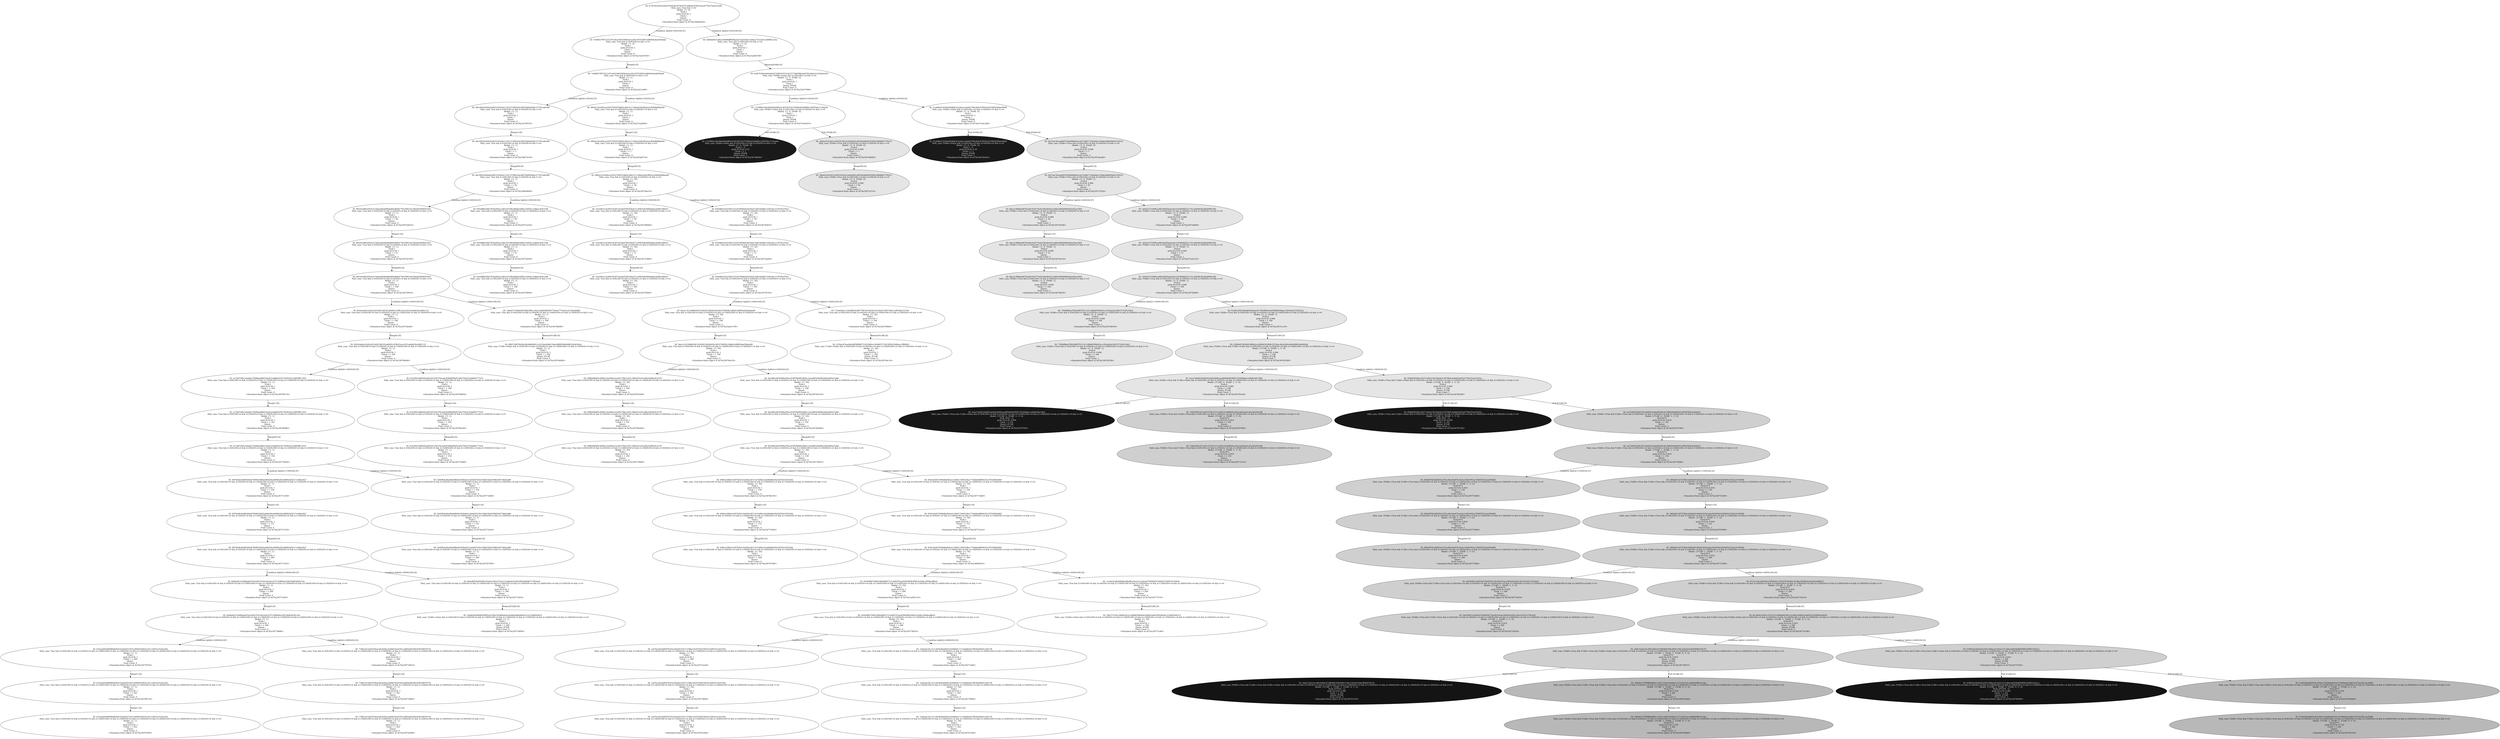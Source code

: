 digraph "./Output/Graphs/./October_01_controled_frequency_S50_R100_tPlus200" {
	<Simulator.State object at 0x7fa23bb6ab50> [label="ID: 073f7623b54229e07fc64c6a1978c874530644297f635a2c0770e75ab5522ff5
Path_cons: True && t>=0
Model: {'t': 0}
Prob:1
prob (S=0.9): 1
Clock: t
Queue: 
Push Count: 0
<Simulator.State object at 0x7fa23bb6ab50>" fillcolor=gray100 fontcolor=Black style=filled]
	<Simulator.State object at 0x7fa23bb6ab50> -> <Simulator.State object at 0x7fa23ac9e550> [label="Condition Split((t+0)%100) [F]"]
	<Simulator.State object at 0x7fa23bb6ab50> -> <Simulator.State object at 0x7fa23a26d7d0> [label="Condition Split((t+0)%100) [S]"]
	<Simulator.State object at 0x7fa23ac9e550> [label="ID: 7e40fb37ff72531187cd521665390fceb1a291307f33807a08004a9ea65f44a6
Path_cons: True && (t+0)%100!=0 && t>=0
Model: {'t': 0}
Prob:1
prob (S=0.9): 1
Clock: t
Queue: 
Push Count: 0
<Simulator.State object at 0x7fa23ac9e550>" fillcolor=gray100 fontcolor=Black style=filled]
	<Simulator.State object at 0x7fa23ac9e550> -> <Simulator.State object at 0x7fa23a51cf90> [label="Sleep(0) [S]"]
	<Simulator.State object at 0x7fa23a26d7d0> [label="ID: 4dfdfa8615a6fc164b96ff8958a2dc53a030cfc220dca75e1a0c1a48f8fc325a
Path_cons: True && (t+0)%100==0 && t>=0
Model: {'t': 0}
Prob:1
prob (S=0.9): 1
Clock: t
Queue: 
Push Count: 0
<Simulator.State object at 0x7fa23a26d7d0>" fillcolor=gray100 fontcolor=Black style=filled]
	<Simulator.State object at 0x7fa23a26d7d0> -> <Simulator.State object at 0x7fa23b357990> [label="Release(F0AB) [S]"]
	<Simulator.State object at 0x7fa23a51cf90> [label="ID: 7e40fb37ff72531187cd521665390fceb1a291307f33807a08004a9ea65f44a6
Path_cons: True && (t+0)%100!=0 && t>=0
Model: {'t': 1}
Prob:1
prob (S=0.9): 1
Clock: t
Queue: 
Push Count: 0
<Simulator.State object at 0x7fa23a51cf90>" fillcolor=gray100 fontcolor=Black style=filled]
	<Simulator.State object at 0x7fa23a51cf90> -> <Simulator.State object at 0x7fa23a79f150> [label="Condition Split((t+0)%50) [F]"]
	<Simulator.State object at 0x7fa23a51cf90> -> <Simulator.State object at 0x7fa237a2fe90> [label="Condition Split((t+0)%50) [S]"]
	<Simulator.State object at 0x7fa23b357990> [label="ID: 4ef07638ee644afaf347268397472eb7277d4058b3a6078ccbb01e316d26e922
Path_cons: F0AB==False && (t+0)%100==0 && t>=0
Model: {'t': 0, 'F0AB': 0}
Prob:1
prob (S=0.9): 1
Clock: t
Queue: |F0AB
Push Count: 0
<Simulator.State object at 0x7fa23b357990>" fillcolor=gray100 fontcolor=Black style=filled]
	<Simulator.State object at 0x7fa23b357990> -> <Simulator.State object at 0x7fa237a4c810> [label="Condition Split((t+0)%50) [F]"]
	<Simulator.State object at 0x7fa23b357990> -> <Simulator.State object at 0x7fa237a4c2d0> [label="Condition Split((t+0)%50) [S]"]
	<Simulator.State object at 0x7fa23a79f150> [label="ID: dfe10fe03d44ab3d653192e9e11451372893cbe2807db9e0046c27187ea8c96f
Path_cons: True && (t+0)%100!=0 && (t+0)%50!=0 && t>=0
Model: {'t': 1}
Prob:1
prob (S=0.9): 1
Clock: t
Queue: 
Push Count: 0
<Simulator.State object at 0x7fa23a79f150>" fillcolor=gray100 fontcolor=Black style=filled]
	<Simulator.State object at 0x7fa23a79f150> -> <Simulator.State object at 0x7fa236873c50> [label="Sleep(1) [S]"]
	<Simulator.State object at 0x7fa237a2fe90> [label="ID: 9892e31b284cac5452704507db83c48e311136be424b2ffa2a2c964db6fbbe40
Path_cons: True && (t+0)%100!=0 && (t+0)%50==0 && t>=0
Model: {'t': 1}
Prob:1
prob (S=0.9): 1
Clock: t
Queue: 
Push Count: 0
<Simulator.State object at 0x7fa237a2fe90>" fillcolor=gray100 fontcolor=Black style=filled]
	<Simulator.State object at 0x7fa237a2fe90> -> <Simulator.State object at 0x7fa23b3a8710> [label="Sleep(1) [S]"]
	<Simulator.State object at 0x7fa237a4c810> [label="ID: 137d98ec20a5b0d29eb89c5c4910f7242763f9a442d8df5e10df7bbc17c8aa0a
Path_cons: F0AB==False && (t+0)%100==0 && (t+0)%50!=0 && t>=0
Model: {'t': 0, 'F0AB': 0}
Prob:1
prob (S=0.9): 1
Clock: t
Queue: |F0AB
Push Count: 0
<Simulator.State object at 0x7fa237a4c810>" fillcolor=gray100 fontcolor=Black style=filled]
	<Simulator.State object at 0x7fa237a4c810> -> <Simulator.State object at 0x7fa23674b850> [label="Pull (F0AB) [F]"]
	<Simulator.State object at 0x7fa237a4c810> -> <Simulator.State object at 0x7fa23674b890> [label="Pull (F0AB) [S]"]
	<Simulator.State object at 0x7fa237a4c2d0> [label="ID: 21abf6d21636e940d645a3cb61ec3ab02796c8efc47893d14538d563bbd3f468
Path_cons: F0AB==False && (t+0)%100==0 && (t+0)%50==0 && t>=0
Model: {'t': 0, 'F0AB': 0}
Prob:1
prob (S=0.9): 1
Clock: t
Queue: |F0AB
Push Count: 0
<Simulator.State object at 0x7fa237a4c2d0>" fillcolor=gray100 fontcolor=Black style=filled]
	<Simulator.State object at 0x7fa237a4c2d0> -> <Simulator.State object at 0x7fa23674a910> [label="Pull (F0AB) [F]"]
	<Simulator.State object at 0x7fa237a4c2d0> -> <Simulator.State object at 0x7fa23674aa90> [label="Pull (F0AB) [S]"]
	<Simulator.State object at 0x7fa236873c50> [label="ID: dfe10fe03d44ab3d653192e9e11451372893cbe2807db9e0046c27187ea8c96f
Path_cons: True && (t+0)%100!=0 && (t+0)%50!=0 && t>=0
Model: {'t': 1}
Prob:1
prob (S=0.9): 1
Clock: t + 1
Queue: 
Push Count: 0
<Simulator.State object at 0x7fa236873c50>" fillcolor=gray100 fontcolor=Black style=filled]
	<Simulator.State object at 0x7fa236873c50> -> <Simulator.State object at 0x7fa2368e0b90> [label="Sleep(49) [S]"]
	<Simulator.State object at 0x7fa23b3a8710> [label="ID: 9892e31b284cac5452704507db83c48e311136be424b2ffa2a2c964db6fbbe40
Path_cons: True && (t+0)%100!=0 && (t+0)%50==0 && t>=0
Model: {'t': 1}
Prob:1
prob (S=0.9): 1
Clock: t + 1
Queue: 
Push Count: 0
<Simulator.State object at 0x7fa23b3a8710>" fillcolor=gray100 fontcolor=Black style=filled]
	<Simulator.State object at 0x7fa23b3a8710> -> <Simulator.State object at 0x7fa23674ba10> [label="Sleep(49) [S]"]
	<Simulator.State object at 0x7fa23674b850> [label="ID: 137d98ec20a5b0d29eb89c5c4910f7242763f9a442d8df5e10df7bbc17c8aa0a
Path_cons: F0AB==False && (t+0)%100==0 && (t+0)%50!=0 && t>=0
Model: {'t': 0, 'F0AB': 0}
Prob:1 - S
prob (S=0.9): 0.10
Clock: t + 1
Queue: |F0AB
Push Count: 1
<Simulator.State object at 0x7fa23674b850>" fillcolor=gray10 fontcolor=white style=filled]
	<Simulator.State object at 0x7fa23674b890> [label="ID: 2fdeb252b3d12c90250362a23dde8b5cd0f36ebfb695fcf04e38fd8d47700e7c
Path_cons: F0AB==True && (t+0)%100==0 && (t+0)%50!=0 && t>=0
Model: {'t': 0, 'F0AB': 0}
Prob:S
prob (S=0.9): 0.900
Clock: t + 1
Queue: 
Push Count: 1
<Simulator.State object at 0x7fa23674b890>" fillcolor=gray90 fontcolor=Black style=filled]
	<Simulator.State object at 0x7fa23674b890> -> <Simulator.State object at 0x7fa23675c510> [label="Sleep(49) [S]"]
	<Simulator.State object at 0x7fa23674a910> [label="ID: 21abf6d21636e940d645a3cb61ec3ab02796c8efc47893d14538d563bbd3f468
Path_cons: F0AB==False && (t+0)%100==0 && (t+0)%50==0 && t>=0
Model: {'t': 0, 'F0AB': 0}
Prob:1 - S
prob (S=0.9): 0.10
Clock: t + 1
Queue: |F0AB
Push Count: 1
<Simulator.State object at 0x7fa23674a910>" fillcolor=gray10 fontcolor=white style=filled]
	<Simulator.State object at 0x7fa23674aa90> [label="ID: 4b73ae7baceb695528af996de01ad71646171b6eb0a139a8cdd8e85d67a54523
Path_cons: F0AB==True && (t+0)%100==0 && (t+0)%50==0 && t>=0
Model: {'t': 0, 'F0AB': 0}
Prob:S
prob (S=0.9): 0.900
Clock: t + 1
Queue: 
Push Count: 1
<Simulator.State object at 0x7fa23674aa90>" fillcolor=gray90 fontcolor=Black style=filled]
	<Simulator.State object at 0x7fa23674aa90> -> <Simulator.State object at 0x7fa239715550> [label="Sleep(49) [S]"]
	<Simulator.State object at 0x7fa2368e0b90> [label="ID: dfe10fe03d44ab3d653192e9e11451372893cbe2807db9e0046c27187ea8c96f
Path_cons: True && (t+0)%100!=0 && (t+0)%50!=0 && t>=0
Model: {'t': 1}
Prob:1
prob (S=0.9): 1
Clock: t + 50
Queue: 
Push Count: 0
<Simulator.State object at 0x7fa2368e0b90>" fillcolor=gray100 fontcolor=Black style=filled]
	<Simulator.State object at 0x7fa2368e0b90> -> <Simulator.State object at 0x7fa23675d410> [label="Condition Split((t+50)%50) [F]"]
	<Simulator.State object at 0x7fa2368e0b90> -> <Simulator.State object at 0x7fa23675ce50> [label="Condition Split((t+50)%50) [S]"]
	<Simulator.State object at 0x7fa23674ba10> [label="ID: 9892e31b284cac5452704507db83c48e311136be424b2ffa2a2c964db6fbbe40
Path_cons: True && (t+0)%100!=0 && (t+0)%50==0 && t>=0
Model: {'t': 50}
Prob:1
prob (S=0.9): 1
Clock: t + 50
Queue: 
Push Count: 0
<Simulator.State object at 0x7fa23674ba10>" fillcolor=gray100 fontcolor=Black style=filled]
	<Simulator.State object at 0x7fa23674ba10> -> <Simulator.State object at 0x7fa2367489d0> [label="Condition Split((t+50)%50) [F]"]
	<Simulator.State object at 0x7fa23674ba10> -> <Simulator.State object at 0x7fa23674bf10> [label="Condition Split((t+50)%50) [S]"]
	<Simulator.State object at 0x7fa23675c510> [label="ID: 2fdeb252b3d12c90250362a23dde8b5cd0f36ebfb695fcf04e38fd8d47700e7c
Path_cons: F0AB==True && (t+0)%100==0 && (t+0)%50!=0 && t>=0
Model: {'t': 0, 'F0AB': 0}
Prob:S
prob (S=0.9): 0.900
Clock: t + 50
Queue: 
Push Count: 1
<Simulator.State object at 0x7fa23675c510>" fillcolor=gray90 fontcolor=Black style=filled]
	<Simulator.State object at 0x7fa239715550> [label="ID: 4b73ae7baceb695528af996de01ad71646171b6eb0a139a8cdd8e85d67a54523
Path_cons: F0AB==True && (t+0)%100==0 && (t+0)%50==0 && t>=0
Model: {'t': 0, 'F0AB': 1}
Prob:S
prob (S=0.9): 0.900
Clock: t + 50
Queue: 
Push Count: 1
<Simulator.State object at 0x7fa239715550>" fillcolor=gray90 fontcolor=Black style=filled]
	<Simulator.State object at 0x7fa239715550> -> <Simulator.State object at 0x7fa23675d5d0> [label="Condition Split((t+50)%50) [F]"]
	<Simulator.State object at 0x7fa239715550> -> <Simulator.State object at 0x7fa23675d8d0> [label="Condition Split((t+50)%50) [S]"]
	<Simulator.State object at 0x7fa23675d410> [label="ID: 86520c9662054ce154dac66ab09bdd00c8b84779a7f0614a746d363f490410d3
Path_cons: True && (t+0)%100!=0 && (t+0)%50!=0 && (t+50)%50!=0 && t>=0
Model: {'t': 1}
Prob:1
prob (S=0.9): 1
Clock: t + 50
Queue: 
Push Count: 0
<Simulator.State object at 0x7fa23675d410>" fillcolor=gray100 fontcolor=Black style=filled]
	<Simulator.State object at 0x7fa23675d410> -> <Simulator.State object at 0x7fa23675e350> [label="Sleep(1) [S]"]
	<Simulator.State object at 0x7fa23675ce50> [label="ID: 0f3e9ff6c60fa783b2092ccadb3167d8c096da5dff3cc9294c12d8aec4057c68
Path_cons: True && (t+0)%100!=0 && (t+0)%50!=0 && (t+50)%50==0 && t>=0
Model: {'t': 1}
Prob:1
prob (S=0.9): 1
Clock: t + 50
Queue: 
Push Count: 0
<Simulator.State object at 0x7fa23675ce50>" fillcolor=gray100 fontcolor=Black style=filled]
	<Simulator.State object at 0x7fa23675ce50> -> <Simulator.State object at 0x7fa23675e050> [label="Sleep(1) [S]"]
	<Simulator.State object at 0x7fa2367489d0> [label="ID: c0a20031c4c9b57b3973e3de978935be471c4987b4a990faf4ee2faf9c2f6035
Path_cons: True && (t+0)%100!=0 && (t+0)%50==0 && (t+50)%50!=0 && t>=0
Model: {'t': 50}
Prob:1
prob (S=0.9): 1
Clock: t + 50
Queue: 
Push Count: 0
<Simulator.State object at 0x7fa2367489d0>" fillcolor=gray100 fontcolor=Black style=filled]
	<Simulator.State object at 0x7fa2367489d0> -> <Simulator.State object at 0x7fa23675c8d0> [label="Sleep(1) [S]"]
	<Simulator.State object at 0x7fa23674bf10> [label="ID: 93b48922d325fde7e3c67994b45de59a472db1fddd6132819ac11597f2cf7b2c
Path_cons: True && (t+0)%100!=0 && (t+0)%50==0 && (t+50)%50==0 && t>=0
Model: {'t': 50}
Prob:1
prob (S=0.9): 1
Clock: t + 50
Queue: 
Push Count: 0
<Simulator.State object at 0x7fa23674bf10>" fillcolor=gray100 fontcolor=Black style=filled]
	<Simulator.State object at 0x7fa23674bf10> -> <Simulator.State object at 0x7fa23675dad0> [label="Sleep(1) [S]"]
	<Simulator.State object at 0x7fa23675d5d0> [label="ID: bbe3c3fbfb0a8f7bcbdb7fc8770a6238ed0e021e6fba58400608e95e05aa3481
Path_cons: F0AB==True && (t+0)%100==0 && (t+0)%50==0 && (t+50)%50!=0 && t>=0
Model: {'t': 0, 'F0AB': 1}
Prob:S
prob (S=0.9): 0.900
Clock: t + 50
Queue: 
Push Count: 1
<Simulator.State object at 0x7fa23675d5d0>" fillcolor=gray90 fontcolor=Black style=filled]
	<Simulator.State object at 0x7fa23675d5d0> -> <Simulator.State object at 0x7fa23675ee10> [label="Sleep(1) [S]"]
	<Simulator.State object at 0x7fa23675d8d0> [label="ID: 3e03e2372996ca4f62d4956edaabc53d3f948d5211412ef408c6b3bb499b53fd
Path_cons: F0AB==True && (t+0)%100==0 && (t+0)%50==0 && (t+50)%50==0 && t>=0
Model: {'t': 0, 'F0AB': 1}
Prob:S
prob (S=0.9): 0.900
Clock: t + 50
Queue: 
Push Count: 1
<Simulator.State object at 0x7fa23675d8d0>" fillcolor=gray90 fontcolor=Black style=filled]
	<Simulator.State object at 0x7fa23675d8d0> -> <Simulator.State object at 0x7fa237a4c510> [label="Sleep(1) [S]"]
	<Simulator.State object at 0x7fa23675e350> [label="ID: 86520c9662054ce154dac66ab09bdd00c8b84779a7f0614a746d363f490410d3
Path_cons: True && (t+0)%100!=0 && (t+0)%50!=0 && (t+50)%50!=0 && t>=0
Model: {'t': 1}
Prob:1
prob (S=0.9): 1
Clock: t + 51
Queue: 
Push Count: 0
<Simulator.State object at 0x7fa23675e350>" fillcolor=gray100 fontcolor=Black style=filled]
	<Simulator.State object at 0x7fa23675e350> -> <Simulator.State object at 0x7fa23675f910> [label="Sleep(49) [S]"]
	<Simulator.State object at 0x7fa23675e050> [label="ID: 0f3e9ff6c60fa783b2092ccadb3167d8c096da5dff3cc9294c12d8aec4057c68
Path_cons: True && (t+0)%100!=0 && (t+0)%50!=0 && (t+50)%50==0 && t>=0
Model: {'t': 1}
Prob:1
prob (S=0.9): 1
Clock: t + 51
Queue: 
Push Count: 0
<Simulator.State object at 0x7fa23675e050>" fillcolor=gray100 fontcolor=Black style=filled]
	<Simulator.State object at 0x7fa23675e050> -> <Simulator.State object at 0x7fa23675f690> [label="Sleep(49) [S]"]
	<Simulator.State object at 0x7fa23675c8d0> [label="ID: c0a20031c4c9b57b3973e3de978935be471c4987b4a990faf4ee2faf9c2f6035
Path_cons: True && (t+0)%100!=0 && (t+0)%50==0 && (t+50)%50!=0 && t>=0
Model: {'t': 50}
Prob:1
prob (S=0.9): 1
Clock: t + 51
Queue: 
Push Count: 0
<Simulator.State object at 0x7fa23675c8d0>" fillcolor=gray100 fontcolor=Black style=filled]
	<Simulator.State object at 0x7fa23675c8d0> -> <Simulator.State object at 0x7fa23675f4d0> [label="Sleep(49) [S]"]
	<Simulator.State object at 0x7fa23675dad0> [label="ID: 93b48922d325fde7e3c67994b45de59a472db1fddd6132819ac11597f2cf7b2c
Path_cons: True && (t+0)%100!=0 && (t+0)%50==0 && (t+50)%50==0 && t>=0
Model: {'t': 50}
Prob:1
prob (S=0.9): 1
Clock: t + 51
Queue: 
Push Count: 0
<Simulator.State object at 0x7fa23675dad0>" fillcolor=gray100 fontcolor=Black style=filled]
	<Simulator.State object at 0x7fa23675dad0> -> <Simulator.State object at 0x7fa23675f150> [label="Sleep(49) [S]"]
	<Simulator.State object at 0x7fa23675ee10> [label="ID: bbe3c3fbfb0a8f7bcbdb7fc8770a6238ed0e021e6fba58400608e95e05aa3481
Path_cons: F0AB==True && (t+0)%100==0 && (t+0)%50==0 && (t+50)%50!=0 && t>=0
Model: {'t': 0, 'F0AB': 1}
Prob:S
prob (S=0.9): 0.900
Clock: t + 51
Queue: 
Push Count: 1
<Simulator.State object at 0x7fa23675ee10>" fillcolor=gray90 fontcolor=Black style=filled]
	<Simulator.State object at 0x7fa23675ee10> -> <Simulator.State object at 0x7fa23675fe50> [label="Sleep(49) [S]"]
	<Simulator.State object at 0x7fa237a4c510> [label="ID: 3e03e2372996ca4f62d4956edaabc53d3f948d5211412ef408c6b3bb499b53fd
Path_cons: F0AB==True && (t+0)%100==0 && (t+0)%50==0 && (t+50)%50==0 && t>=0
Model: {'t': 0, 'F0AB': 1}
Prob:S
prob (S=0.9): 0.900
Clock: t + 51
Queue: 
Push Count: 1
<Simulator.State object at 0x7fa237a4c510>" fillcolor=gray90 fontcolor=Black style=filled]
	<Simulator.State object at 0x7fa237a4c510> -> <Simulator.State object at 0x7fa23675fb90> [label="Sleep(49) [S]"]
	<Simulator.State object at 0x7fa23675f910> [label="ID: 86520c9662054ce154dac66ab09bdd00c8b84779a7f0614a746d363f490410d3
Path_cons: True && (t+0)%100!=0 && (t+0)%50!=0 && (t+50)%50!=0 && t>=0
Model: {'t': 1}
Prob:1
prob (S=0.9): 1
Clock: t + 100
Queue: 
Push Count: 0
<Simulator.State object at 0x7fa23675f910>" fillcolor=gray100 fontcolor=Black style=filled]
	<Simulator.State object at 0x7fa23675f910> -> <Simulator.State object at 0x7fa23675ded0> [label="Condition Split((t+100)%100) [F]"]
	<Simulator.State object at 0x7fa23675f910> -> <Simulator.State object at 0x7fa23674b690> [label="Condition Split((t+100)%100) [S]"]
	<Simulator.State object at 0x7fa23675f690> [label="ID: 0f3e9ff6c60fa783b2092ccadb3167d8c096da5dff3cc9294c12d8aec4057c68
Path_cons: True && (t+0)%100!=0 && (t+0)%50!=0 && (t+50)%50==0 && t>=0
Model: {'t': 1}
Prob:1
prob (S=0.9): 1
Clock: t + 100
Queue: 
Push Count: 0
<Simulator.State object at 0x7fa23675f690>" fillcolor=gray100 fontcolor=Black style=filled]
	<Simulator.State object at 0x7fa23675f4d0> [label="ID: c0a20031c4c9b57b3973e3de978935be471c4987b4a990faf4ee2faf9c2f6035
Path_cons: True && (t+0)%100!=0 && (t+0)%50==0 && (t+50)%50!=0 && t>=0
Model: {'t': 50}
Prob:1
prob (S=0.9): 1
Clock: t + 100
Queue: 
Push Count: 0
<Simulator.State object at 0x7fa23675f4d0>" fillcolor=gray100 fontcolor=Black style=filled]
	<Simulator.State object at 0x7fa23675f150> [label="ID: 93b48922d325fde7e3c67994b45de59a472db1fddd6132819ac11597f2cf7b2c
Path_cons: True && (t+0)%100!=0 && (t+0)%50==0 && (t+50)%50==0 && t>=0
Model: {'t': 50}
Prob:1
prob (S=0.9): 1
Clock: t + 100
Queue: 
Push Count: 0
<Simulator.State object at 0x7fa23675f150>" fillcolor=gray100 fontcolor=Black style=filled]
	<Simulator.State object at 0x7fa23675f150> -> <Simulator.State object at 0x7fa23ad1e790> [label="Condition Split((t+100)%100) [F]"]
	<Simulator.State object at 0x7fa23675f150> -> <Simulator.State object at 0x7fa23b3766d0> [label="Condition Split((t+100)%100) [S]"]
	<Simulator.State object at 0x7fa23675fe50> [label="ID: bbe3c3fbfb0a8f7bcbdb7fc8770a6238ed0e021e6fba58400608e95e05aa3481
Path_cons: F0AB==True && (t+0)%100==0 && (t+0)%50==0 && (t+50)%50!=0 && t>=0
Model: {'t': 0, 'F0AB': 1}
Prob:S
prob (S=0.9): 0.900
Clock: t + 100
Queue: 
Push Count: 1
<Simulator.State object at 0x7fa23675fe50>" fillcolor=gray90 fontcolor=Black style=filled]
	<Simulator.State object at 0x7fa23675fb90> [label="ID: 3e03e2372996ca4f62d4956edaabc53d3f948d5211412ef408c6b3bb499b53fd
Path_cons: F0AB==True && (t+0)%100==0 && (t+0)%50==0 && (t+50)%50==0 && t>=0
Model: {'t': 0, 'F0AB': 1}
Prob:S
prob (S=0.9): 0.900
Clock: t + 100
Queue: 
Push Count: 1
<Simulator.State object at 0x7fa23675fb90>" fillcolor=gray90 fontcolor=Black style=filled]
	<Simulator.State object at 0x7fa23675fb90> -> <Simulator.State object at 0x7fa23674b550> [label="Condition Split((t+100)%100) [F]"]
	<Simulator.State object at 0x7fa23675fb90> -> <Simulator.State object at 0x7fa23675cc10> [label="Condition Split((t+100)%100) [S]"]
	<Simulator.State object at 0x7fa23675ded0> [label="ID: f0342a64e10c82cd314f4234f191a86491cf1ffc43cec4331ab48c92a3801133
Path_cons: True && (t+0)%100!=0 && (t+0)%50!=0 && (t+100)%100!=0 && (t+50)%50!=0 && t>=0
Model: {'t': 1}
Prob:1
prob (S=0.9): 1
Clock: t + 100
Queue: 
Push Count: 0
<Simulator.State object at 0x7fa23675ded0>" fillcolor=gray100 fontcolor=Black style=filled]
	<Simulator.State object at 0x7fa23675ded0> -> <Simulator.State object at 0x7fa236764bd0> [label="Sleep(0) [S]"]
	<Simulator.State object at 0x7fa23674b690> [label="ID: 14fe0271098e50f16bb380ec1821adaf60d84967744ea775c8e3c41526e8d8bf
Path_cons: True && (t+0)%100!=0 && (t+0)%50!=0 && (t+100)%100==0 && (t+50)%50!=0 && t>=0
Model: {'t': 1}
Prob:1
prob (S=0.9): 1
Clock: t + 100
Queue: 
Push Count: 0
<Simulator.State object at 0x7fa23674b690>" fillcolor=gray100 fontcolor=Black style=filled]
	<Simulator.State object at 0x7fa23674b690> -> <Simulator.State object at 0x7fa236764dd0> [label="Release(F1AB) [S]"]
	<Simulator.State object at 0x7fa23ad1e790> [label="ID: 8ea1c1fc19d6854b7e5402b74b5bb20c583576f958c3d8e81d0895dad38a4ed8
Path_cons: True && (t+0)%100!=0 && (t+0)%50==0 && (t+100)%100!=0 && (t+50)%50==0 && t>=0
Model: {'t': 50}
Prob:1
prob (S=0.9): 1
Clock: t + 100
Queue: 
Push Count: 0
<Simulator.State object at 0x7fa23ad1e790>" fillcolor=gray100 fontcolor=Black style=filled]
	<Simulator.State object at 0x7fa23ad1e790> -> <Simulator.State object at 0x7fa236764c50> [label="Sleep(0) [S]"]
	<Simulator.State object at 0x7fa23b3766d0> [label="ID: 7159cb9a11104d88542d977f87a9cbb30c55c942b740972d6c3c8f7dd5c537ad
Path_cons: True && (t+0)%100!=0 && (t+0)%50==0 && (t+100)%100==0 && (t+50)%50==0 && t>=0
Model: {'t': 50}
Prob:1
prob (S=0.9): 1
Clock: t + 100
Queue: 
Push Count: 0
<Simulator.State object at 0x7fa23b3766d0>" fillcolor=gray100 fontcolor=Black style=filled]
	<Simulator.State object at 0x7fa23b3766d0> -> <Simulator.State object at 0x7fa236764c10> [label="Release(F1AB) [S]"]
	<Simulator.State object at 0x7fa23674b550> [label="ID: 7569d88ea79924df87f2115a7cdfbd05f6fe03ccc5fcda24a1f02371026334c9
Path_cons: F0AB==True && (t+0)%100==0 && (t+0)%50==0 && (t+100)%100!=0 && (t+50)%50==0 && t>=0
Model: {'t': 0, 'F0AB': 1}
Prob:S
prob (S=0.9): 0.900
Clock: t + 100
Queue: 
Push Count: 1
<Simulator.State object at 0x7fa23674b550>" fillcolor=gray90 fontcolor=Black style=filled]
	<Simulator.State object at 0x7fa23674b550> -> <Simulator.State object at 0x7fa236765190> [label="Sleep(0) [S]"]
	<Simulator.State object at 0x7fa23675cc10> [label="ID: 824d5c0001bded6a49a6acfe73f50f06ae9a590f8b59daec76cf6ede57d342e2
Path_cons: F0AB==True && (t+0)%100==0 && (t+0)%50==0 && (t+100)%100==0 && (t+50)%50==0 && t>=0
Model: {'t': 0, 'F0AB': 1}
Prob:S
prob (S=0.9): 0.900
Clock: t + 100
Queue: 
Push Count: 1
<Simulator.State object at 0x7fa23675cc10>" fillcolor=gray90 fontcolor=Black style=filled]
	<Simulator.State object at 0x7fa23675cc10> -> <Simulator.State object at 0x7fa2367652d0> [label="Release(F1AB) [S]"]
	<Simulator.State object at 0x7fa236764bd0> [label="ID: f0342a64e10c82cd314f4234f191a86491cf1ffc43cec4331ab48c92a3801133
Path_cons: True && (t+0)%100!=0 && (t+0)%50!=0 && (t+100)%100!=0 && (t+50)%50!=0 && t>=0
Model: {'t': 1}
Prob:1
prob (S=0.9): 1
Clock: t + 100
Queue: 
Push Count: 0
<Simulator.State object at 0x7fa236764bd0>" fillcolor=gray100 fontcolor=Black style=filled]
	<Simulator.State object at 0x7fa236764bd0> -> <Simulator.State object at 0x7fa236766110> [label="Condition Split((t+100)%50) [F]"]
	<Simulator.State object at 0x7fa236764bd0> -> <Simulator.State object at 0x7fa236764950> [label="Condition Split((t+100)%50) [S]"]
	<Simulator.State object at 0x7fa236764dd0> [label="ID: 4f007c8870b58e38cb6864f412c431ba4948e70a8c9ffd93bb9b88224b454e4c
Path_cons: F1AB==False && (t+0)%100!=0 && (t+0)%50!=0 && (t+100)%100==0 && (t+50)%50!=0 && t>=0
Model: {'t': 1}
Prob:1
prob (S=0.9): 1
Clock: t + 100
Queue: |F1AB
Push Count: 0
<Simulator.State object at 0x7fa236764dd0>" fillcolor=gray100 fontcolor=Black style=filled]
	<Simulator.State object at 0x7fa236764c50> [label="ID: 8ea1c1fc19d6854b7e5402b74b5bb20c583576f958c3d8e81d0895dad38a4ed8
Path_cons: True && (t+0)%100!=0 && (t+0)%50==0 && (t+100)%100!=0 && (t+50)%50==0 && t>=0
Model: {'t': 50}
Prob:1
prob (S=0.9): 1
Clock: t + 100
Queue: 
Push Count: 0
<Simulator.State object at 0x7fa236764c50>" fillcolor=gray100 fontcolor=Black style=filled]
	<Simulator.State object at 0x7fa236764c50> -> <Simulator.State object at 0x7fa236765c90> [label="Condition Split((t+100)%50) [F]"]
	<Simulator.State object at 0x7fa236764c50> -> <Simulator.State object at 0x7fa236764310> [label="Condition Split((t+100)%50) [S]"]
	<Simulator.State object at 0x7fa236764c10> [label="ID: 223bec87eacb8c66f58f8d0722019d6ce35e9fd371592385b25b60acc5f89963
Path_cons: F1AB==False && (t+0)%100!=0 && (t+0)%50==0 && (t+100)%100==0 && (t+50)%50==0 && t>=0
Model: {'t': 50}
Prob:1
prob (S=0.9): 1
Clock: t + 100
Queue: |F1AB
Push Count: 0
<Simulator.State object at 0x7fa236764c10>" fillcolor=gray100 fontcolor=Black style=filled]
	<Simulator.State object at 0x7fa236765190> [label="ID: 7569d88ea79924df87f2115a7cdfbd05f6fe03ccc5fcda24a1f02371026334c9
Path_cons: F0AB==True && (t+0)%100==0 && (t+0)%50==0 && (t+100)%100!=0 && (t+50)%50==0 && t>=0
Model: {'t': 0, 'F0AB': 1}
Prob:S
prob (S=0.9): 0.900
Clock: t + 100
Queue: 
Push Count: 1
<Simulator.State object at 0x7fa236765190>" fillcolor=gray90 fontcolor=Black style=filled]
	<Simulator.State object at 0x7fa2367652d0> [label="ID: 029fe607662d9108f6a5ce28b001b309b3215bec46cd240c4d0c89083e6842bb
Path_cons: F0AB==True && F1AB==False && (t+0)%100==0 && (t+0)%50==0 && (t+100)%100==0 && (t+50)%50==0 && t>=0
Model: {'F1AB': 0, 'F0AB': 1, 't': 0}
Prob:S
prob (S=0.9): 0.900
Clock: t + 100
Queue: |F1AB
Push Count: 1
<Simulator.State object at 0x7fa2367652d0>" fillcolor=gray90 fontcolor=Black style=filled]
	<Simulator.State object at 0x7fa2367652d0> -> <Simulator.State object at 0x7fa236765cd0> [label="Condition Split((t+100)%50) [F]"]
	<Simulator.State object at 0x7fa2367652d0> -> <Simulator.State object at 0x7fa236766290> [label="Condition Split((t+100)%50) [S]"]
	<Simulator.State object at 0x7fa236766110> [label="ID: a11fe07d9c3cdab6c79286ae68b53ae9c2cbdb0d105736381b21a895fff11d35
Path_cons: True && (t+0)%100!=0 && (t+0)%50!=0 && (t+100)%100!=0 && (t+100)%50!=0 && (t+50)%50!=0 && t>=0
Model: {'t': 1}
Prob:1
prob (S=0.9): 1
Clock: t + 100
Queue: 
Push Count: 0
<Simulator.State object at 0x7fa236766110>" fillcolor=gray100 fontcolor=Black style=filled]
	<Simulator.State object at 0x7fa236766110> -> <Simulator.State object at 0x7fa236766fd0> [label="Sleep(1) [S]"]
	<Simulator.State object at 0x7fa236764950> [label="ID: 61b39014d845ba5f4165516579cea6c836bff3fbd51dd1f76e474cb666777c03
Path_cons: True && (t+0)%100!=0 && (t+0)%50!=0 && (t+100)%100!=0 && (t+100)%50==0 && (t+50)%50!=0 && t>=0
Model: {'t': 1}
Prob:1
prob (S=0.9): 1
Clock: t + 100
Queue: 
Push Count: 0
<Simulator.State object at 0x7fa236764950>" fillcolor=gray100 fontcolor=Black style=filled]
	<Simulator.State object at 0x7fa236764950> -> <Simulator.State object at 0x7fa236766cd0> [label="Sleep(1) [S]"]
	<Simulator.State object at 0x7fa236765c90> [label="ID: 498bd4b891a99d413a448e2e1ad5279bc3c87c308c631ef3cd4b3549bc0c2270
Path_cons: True && (t+0)%100!=0 && (t+0)%50==0 && (t+100)%100!=0 && (t+100)%50!=0 && (t+50)%50==0 && t>=0
Model: {'t': 50}
Prob:1
prob (S=0.9): 1
Clock: t + 100
Queue: 
Push Count: 0
<Simulator.State object at 0x7fa236765c90>" fillcolor=gray100 fontcolor=Black style=filled]
	<Simulator.State object at 0x7fa236765c90> -> <Simulator.State object at 0x7fa236766a90> [label="Sleep(1) [S]"]
	<Simulator.State object at 0x7fa236764310> [label="ID: 82cfd0cebf356f0e595acf18f76b6f0c089cc1dca9f0344d9b3564c6b9a7addc
Path_cons: True && (t+0)%100!=0 && (t+0)%50==0 && (t+100)%100!=0 && (t+100)%50==0 && (t+50)%50==0 && t>=0
Model: {'t': 50}
Prob:1
prob (S=0.9): 1
Clock: t + 100
Queue: 
Push Count: 0
<Simulator.State object at 0x7fa236764310>" fillcolor=gray100 fontcolor=Black style=filled]
	<Simulator.State object at 0x7fa236764310> -> <Simulator.State object at 0x7fa2367664d0> [label="Sleep(1) [S]"]
	<Simulator.State object at 0x7fa236765cd0> [label="ID: 5eee7abd6526ddfc6a2bb2bfd6caad6f9d4d45f0827d204ddeece6b850de7db4
Path_cons: F0AB==True && F1AB==False && (t+0)%100==0 && (t+0)%50==0 && (t+100)%100==0 && (t+100)%50!=0 && (t+50)%50==0 && t>=0
Model: {'F1AB': 0, 'F0AB': 1, 't': 0}
Prob:S
prob (S=0.9): 0.900
Clock: t + 100
Queue: |F1AB
Push Count: 1
<Simulator.State object at 0x7fa236765cd0>" fillcolor=gray90 fontcolor=Black style=filled]
	<Simulator.State object at 0x7fa236765cd0> -> <Simulator.State object at 0x7fa236767f50> [label="Pull (F1AB) [F]"]
	<Simulator.State object at 0x7fa236765cd0> -> <Simulator.State object at 0x7fa236767fd0> [label="Pull (F1AB) [S]"]
	<Simulator.State object at 0x7fa236766290> [label="ID: f0dd9285b0ce44721464234e564ab3c5879b9c3abb63d2f3e0758e55ae55d31a
Path_cons: F0AB==True && F1AB==False && (t+0)%100==0 && (t+0)%50==0 && (t+100)%100==0 && (t+100)%50==0 && (t+50)%50==0 && t>=0
Model: {'F1AB': 0, 'F0AB': 1, 't': 0}
Prob:S
prob (S=0.9): 0.900
Clock: t + 100
Queue: |F1AB
Push Count: 1
<Simulator.State object at 0x7fa236766290>" fillcolor=gray90 fontcolor=Black style=filled]
	<Simulator.State object at 0x7fa236766290> -> <Simulator.State object at 0x7fa236767350> [label="Pull (F1AB) [F]"]
	<Simulator.State object at 0x7fa236766290> -> <Simulator.State object at 0x7fa236767390> [label="Pull (F1AB) [S]"]
	<Simulator.State object at 0x7fa236766fd0> [label="ID: a11fe07d9c3cdab6c79286ae68b53ae9c2cbdb0d105736381b21a895fff11d35
Path_cons: True && (t+0)%100!=0 && (t+0)%50!=0 && (t+100)%100!=0 && (t+100)%50!=0 && (t+50)%50!=0 && t>=0
Model: {'t': 1}
Prob:1
prob (S=0.9): 1
Clock: t + 101
Queue: 
Push Count: 0
<Simulator.State object at 0x7fa236766fd0>" fillcolor=gray100 fontcolor=Black style=filled]
	<Simulator.State object at 0x7fa236766fd0> -> <Simulator.State object at 0x7fa236770d50> [label="Sleep(49) [S]"]
	<Simulator.State object at 0x7fa236766cd0> [label="ID: 61b39014d845ba5f4165516579cea6c836bff3fbd51dd1f76e474cb666777c03
Path_cons: True && (t+0)%100!=0 && (t+0)%50!=0 && (t+100)%100!=0 && (t+100)%50==0 && (t+50)%50!=0 && t>=0
Model: {'t': 1}
Prob:1
prob (S=0.9): 1
Clock: t + 101
Queue: 
Push Count: 0
<Simulator.State object at 0x7fa236766cd0>" fillcolor=gray100 fontcolor=Black style=filled]
	<Simulator.State object at 0x7fa236766cd0> -> <Simulator.State object at 0x7fa236770ad0> [label="Sleep(49) [S]"]
	<Simulator.State object at 0x7fa236766a90> [label="ID: 498bd4b891a99d413a448e2e1ad5279bc3c87c308c631ef3cd4b3549bc0c2270
Path_cons: True && (t+0)%100!=0 && (t+0)%50==0 && (t+100)%100!=0 && (t+100)%50!=0 && (t+50)%50==0 && t>=0
Model: {'t': 50}
Prob:1
prob (S=0.9): 1
Clock: t + 101
Queue: 
Push Count: 0
<Simulator.State object at 0x7fa236766a90>" fillcolor=gray100 fontcolor=Black style=filled]
	<Simulator.State object at 0x7fa236766a90> -> <Simulator.State object at 0x7fa2367708d0> [label="Sleep(49) [S]"]
	<Simulator.State object at 0x7fa2367664d0> [label="ID: 82cfd0cebf356f0e595acf18f76b6f0c089cc1dca9f0344d9b3564c6b9a7addc
Path_cons: True && (t+0)%100!=0 && (t+0)%50==0 && (t+100)%100!=0 && (t+100)%50==0 && (t+50)%50==0 && t>=0
Model: {'t': 50}
Prob:1
prob (S=0.9): 1
Clock: t + 101
Queue: 
Push Count: 0
<Simulator.State object at 0x7fa2367664d0>" fillcolor=gray100 fontcolor=Black style=filled]
	<Simulator.State object at 0x7fa2367664d0> -> <Simulator.State object at 0x7fa236770610> [label="Sleep(49) [S]"]
	<Simulator.State object at 0x7fa236767f50> [label="ID: 5eee7abd6526ddfc6a2bb2bfd6caad6f9d4d45f0827d204ddeece6b850de7db4
Path_cons: F0AB==True && F1AB==False && (t+0)%100==0 && (t+0)%50==0 && (t+100)%100==0 && (t+100)%50!=0 && (t+50)%50==0 && t>=0
Model: {'F1AB': 0, 'F0AB': 1, 't': 0}
Prob:-S*(S - 1)
prob (S=0.9): 0.090
Clock: t + 101
Queue: |F1AB
Push Count: 2
<Simulator.State object at 0x7fa236767f50>" fillcolor=gray9 fontcolor=white style=filled]
	<Simulator.State object at 0x7fa236767fd0> [label="ID: 32fe6394147ce91e57852271a5d6152e89904ce9a2e4ef5eebcefce2fe20e186
Path_cons: F0AB==True && F1AB==True && (t+0)%100==0 && (t+0)%50==0 && (t+100)%100==0 && (t+100)%50!=0 && (t+50)%50==0 && t>=0
Model: {'F1AB': 0, 'F0AB': 1, 't': 0}
Prob:S**2
prob (S=0.9): 0.810
Clock: t + 101
Queue: 
Push Count: 2
<Simulator.State object at 0x7fa236767fd0>" fillcolor=gray81 fontcolor=Black style=filled]
	<Simulator.State object at 0x7fa236767fd0> -> <Simulator.State object at 0x7fa236771310> [label="Sleep(49) [S]"]
	<Simulator.State object at 0x7fa236767350> [label="ID: f0dd9285b0ce44721464234e564ab3c5879b9c3abb63d2f3e0758e55ae55d31a
Path_cons: F0AB==True && F1AB==False && (t+0)%100==0 && (t+0)%50==0 && (t+100)%100==0 && (t+100)%50==0 && (t+50)%50==0 && t>=0
Model: {'F1AB': 0, 'F0AB': 1, 't': 0}
Prob:-S*(S - 1)
prob (S=0.9): 0.090
Clock: t + 101
Queue: |F1AB
Push Count: 2
<Simulator.State object at 0x7fa236767350>" fillcolor=gray9 fontcolor=white style=filled]
	<Simulator.State object at 0x7fa236767390> [label="ID: a27426b529de783cd49f16cd6a09509c0a788600bd695614f94f30f4ad36de43
Path_cons: F0AB==True && F1AB==True && (t+0)%100==0 && (t+0)%50==0 && (t+100)%100==0 && (t+100)%50==0 && (t+50)%50==0 && t>=0
Model: {'F1AB': 0, 'F0AB': 1, 't': 0}
Prob:S**2
prob (S=0.9): 0.810
Clock: t + 101
Queue: 
Push Count: 2
<Simulator.State object at 0x7fa236767390>" fillcolor=gray81 fontcolor=Black style=filled]
	<Simulator.State object at 0x7fa236767390> -> <Simulator.State object at 0x7fa236770fd0> [label="Sleep(49) [S]"]
	<Simulator.State object at 0x7fa236770d50> [label="ID: a11fe07d9c3cdab6c79286ae68b53ae9c2cbdb0d105736381b21a895fff11d35
Path_cons: True && (t+0)%100!=0 && (t+0)%50!=0 && (t+100)%100!=0 && (t+100)%50!=0 && (t+50)%50!=0 && t>=0
Model: {'t': 1}
Prob:1
prob (S=0.9): 1
Clock: t + 150
Queue: 
Push Count: 0
<Simulator.State object at 0x7fa236770d50>" fillcolor=gray100 fontcolor=Black style=filled]
	<Simulator.State object at 0x7fa236770d50> -> <Simulator.State object at 0x7fa236772190> [label="Condition Split((t+150)%50) [F]"]
	<Simulator.State object at 0x7fa236770d50> -> <Simulator.State object at 0x7fa2367720d0> [label="Condition Split((t+150)%50) [S]"]
	<Simulator.State object at 0x7fa236770ad0> [label="ID: 61b39014d845ba5f4165516579cea6c836bff3fbd51dd1f76e474cb666777c03
Path_cons: True && (t+0)%100!=0 && (t+0)%50!=0 && (t+100)%100!=0 && (t+100)%50==0 && (t+50)%50!=0 && t>=0
Model: {'t': 1}
Prob:1
prob (S=0.9): 1
Clock: t + 150
Queue: 
Push Count: 0
<Simulator.State object at 0x7fa236770ad0>" fillcolor=gray100 fontcolor=Black style=filled]
	<Simulator.State object at 0x7fa2367708d0> [label="ID: 498bd4b891a99d413a448e2e1ad5279bc3c87c308c631ef3cd4b3549bc0c2270
Path_cons: True && (t+0)%100!=0 && (t+0)%50==0 && (t+100)%100!=0 && (t+100)%50!=0 && (t+50)%50==0 && t>=0
Model: {'t': 50}
Prob:1
prob (S=0.9): 1
Clock: t + 150
Queue: 
Push Count: 0
<Simulator.State object at 0x7fa2367708d0>" fillcolor=gray100 fontcolor=Black style=filled]
	<Simulator.State object at 0x7fa236770610> [label="ID: 82cfd0cebf356f0e595acf18f76b6f0c089cc1dca9f0344d9b3564c6b9a7addc
Path_cons: True && (t+0)%100!=0 && (t+0)%50==0 && (t+100)%100!=0 && (t+100)%50==0 && (t+50)%50==0 && t>=0
Model: {'t': 50}
Prob:1
prob (S=0.9): 1
Clock: t + 150
Queue: 
Push Count: 0
<Simulator.State object at 0x7fa236770610>" fillcolor=gray100 fontcolor=Black style=filled]
	<Simulator.State object at 0x7fa236770610> -> <Simulator.State object at 0x7fa236766150> [label="Condition Split((t+150)%50) [F]"]
	<Simulator.State object at 0x7fa236770610> -> <Simulator.State object at 0x7fa2367718d0> [label="Condition Split((t+150)%50) [S]"]
	<Simulator.State object at 0x7fa236771310> [label="ID: 32fe6394147ce91e57852271a5d6152e89904ce9a2e4ef5eebcefce2fe20e186
Path_cons: F0AB==True && F1AB==True && (t+0)%100==0 && (t+0)%50==0 && (t+100)%100==0 && (t+100)%50!=0 && (t+50)%50==0 && t>=0
Model: {'F1AB': 0, 'F0AB': 1, 't': 0}
Prob:S**2
prob (S=0.9): 0.810
Clock: t + 150
Queue: 
Push Count: 2
<Simulator.State object at 0x7fa236771310>" fillcolor=gray81 fontcolor=Black style=filled]
	<Simulator.State object at 0x7fa236770fd0> [label="ID: a27426b529de783cd49f16cd6a09509c0a788600bd695614f94f30f4ad36de43
Path_cons: F0AB==True && F1AB==True && (t+0)%100==0 && (t+0)%50==0 && (t+100)%100==0 && (t+100)%50==0 && (t+50)%50==0 && t>=0
Model: {'F1AB': 1, 'F0AB': 1, 't': 0}
Prob:S**2
prob (S=0.9): 0.810
Clock: t + 150
Queue: 
Push Count: 2
<Simulator.State object at 0x7fa236770fd0>" fillcolor=gray81 fontcolor=Black style=filled]
	<Simulator.State object at 0x7fa236770fd0> -> <Simulator.State object at 0x7fa236772690> [label="Condition Split((t+150)%50) [F]"]
	<Simulator.State object at 0x7fa236770fd0> -> <Simulator.State object at 0x7fa236772390> [label="Condition Split((t+150)%50) [S]"]
	<Simulator.State object at 0x7fa236772190> [label="ID: 9978edb36488360e678096189d2e69d29eaf40862041f89fd3d3b17cc89a30a7
Path_cons: True && (t+0)%100!=0 && (t+0)%50!=0 && (t+100)%100!=0 && (t+100)%50!=0 && (t+150)%50!=0 && (t+50)%50!=0 && t>=0
Model: {'t': 1}
Prob:1
prob (S=0.9): 1
Clock: t + 150
Queue: 
Push Count: 0
<Simulator.State object at 0x7fa236772190>" fillcolor=gray100 fontcolor=Black style=filled]
	<Simulator.State object at 0x7fa236772190> -> <Simulator.State object at 0x7fa236773150> [label="Sleep(1) [S]"]
	<Simulator.State object at 0x7fa2367720d0> [label="ID: 5e60fb4c84edfeb8f6db3d59eba51a64dd7434a7468330ab7880260738d3adf6
Path_cons: True && (t+0)%100!=0 && (t+0)%50!=0 && (t+100)%100!=0 && (t+100)%50!=0 && (t+150)%50==0 && (t+50)%50!=0 && t>=0
Model: {'t': 1}
Prob:1
prob (S=0.9): 1
Clock: t + 150
Queue: 
Push Count: 0
<Simulator.State object at 0x7fa2367720d0>" fillcolor=gray100 fontcolor=Black style=filled]
	<Simulator.State object at 0x7fa2367720d0> -> <Simulator.State object at 0x7fa236772e50> [label="Sleep(1) [S]"]
	<Simulator.State object at 0x7fa236766150> [label="ID: 098ee1f8b5c0c8792b514a05ba367c5e7e6fbc2dcd9d68a4f2e5f55b53d7430e
Path_cons: True && (t+0)%100!=0 && (t+0)%50==0 && (t+100)%100!=0 && (t+100)%50==0 && (t+150)%50!=0 && (t+50)%50==0 && t>=0
Model: {'t': 50}
Prob:1
prob (S=0.9): 1
Clock: t + 150
Queue: 
Push Count: 0
<Simulator.State object at 0x7fa236766150>" fillcolor=gray100 fontcolor=Black style=filled]
	<Simulator.State object at 0x7fa236766150> -> <Simulator.State object at 0x7fa236772950> [label="Sleep(1) [S]"]
	<Simulator.State object at 0x7fa2367718d0> [label="ID: f43b240457b96d8a9b4ea1200617494528ac7744b6e9f6fb035c3f7d29850081
Path_cons: True && (t+0)%100!=0 && (t+0)%50==0 && (t+100)%100!=0 && (t+100)%50==0 && (t+150)%50==0 && (t+50)%50==0 && t>=0
Model: {'t': 50}
Prob:1
prob (S=0.9): 1
Clock: t + 150
Queue: 
Push Count: 0
<Simulator.State object at 0x7fa2367718d0>" fillcolor=gray100 fontcolor=Black style=filled]
	<Simulator.State object at 0x7fa2367718d0> -> <Simulator.State object at 0x7fa236772a10> [label="Sleep(1) [S]"]
	<Simulator.State object at 0x7fa236772690> [label="ID: 68d38f3fe5dfdd54c3f7ecdba3be87bc4e4c144f1695a27484f3f31ab249dddf
Path_cons: F0AB==True && F1AB==True && (t+0)%100==0 && (t+0)%50==0 && (t+100)%100==0 && (t+100)%50==0 && (t+150)%50!=0 && (t+50)%50==0 && t>=0
Model: {'F1AB': 1, 'F0AB': 1, 't': 0}
Prob:S**2
prob (S=0.9): 0.810
Clock: t + 150
Queue: 
Push Count: 2
<Simulator.State object at 0x7fa236772690>" fillcolor=gray81 fontcolor=Black style=filled]
	<Simulator.State object at 0x7fa236772690> -> <Simulator.State object at 0x7fa236773b90> [label="Sleep(1) [S]"]
	<Simulator.State object at 0x7fa236772390> [label="ID: 586dd4c5d75589a3ef9eb8146faf2026a3abe5b594b91940605c07de23168366
Path_cons: F0AB==True && F1AB==True && (t+0)%100==0 && (t+0)%50==0 && (t+100)%100==0 && (t+100)%50==0 && (t+150)%50==0 && (t+50)%50==0 && t>=0
Model: {'F1AB': 1, 'F0AB': 1, 't': 0}
Prob:S**2
prob (S=0.9): 0.810
Clock: t + 150
Queue: 
Push Count: 2
<Simulator.State object at 0x7fa236772390>" fillcolor=gray81 fontcolor=Black style=filled]
	<Simulator.State object at 0x7fa236772390> -> <Simulator.State object at 0x7fa236767890> [label="Sleep(1) [S]"]
	<Simulator.State object at 0x7fa236773150> [label="ID: 9978edb36488360e678096189d2e69d29eaf40862041f89fd3d3b17cc89a30a7
Path_cons: True && (t+0)%100!=0 && (t+0)%50!=0 && (t+100)%100!=0 && (t+100)%50!=0 && (t+150)%50!=0 && (t+50)%50!=0 && t>=0
Model: {'t': 1}
Prob:1
prob (S=0.9): 1
Clock: t + 151
Queue: 
Push Count: 0
<Simulator.State object at 0x7fa236773150>" fillcolor=gray100 fontcolor=Black style=filled]
	<Simulator.State object at 0x7fa236773150> -> <Simulator.State object at 0x7fa236773c50> [label="Sleep(49) [S]"]
	<Simulator.State object at 0x7fa236772e50> [label="ID: 5e60fb4c84edfeb8f6db3d59eba51a64dd7434a7468330ab7880260738d3adf6
Path_cons: True && (t+0)%100!=0 && (t+0)%50!=0 && (t+100)%100!=0 && (t+100)%50!=0 && (t+150)%50==0 && (t+50)%50!=0 && t>=0
Model: {'t': 1}
Prob:1
prob (S=0.9): 1
Clock: t + 151
Queue: 
Push Count: 0
<Simulator.State object at 0x7fa236772e50>" fillcolor=gray100 fontcolor=Black style=filled]
	<Simulator.State object at 0x7fa236772e50> -> <Simulator.State object at 0x7fa236765790> [label="Sleep(49) [S]"]
	<Simulator.State object at 0x7fa236772950> [label="ID: 098ee1f8b5c0c8792b514a05ba367c5e7e6fbc2dcd9d68a4f2e5f55b53d7430e
Path_cons: True && (t+0)%100!=0 && (t+0)%50==0 && (t+100)%100!=0 && (t+100)%50==0 && (t+150)%50!=0 && (t+50)%50==0 && t>=0
Model: {'t': 50}
Prob:1
prob (S=0.9): 1
Clock: t + 151
Queue: 
Push Count: 0
<Simulator.State object at 0x7fa236772950>" fillcolor=gray100 fontcolor=Black style=filled]
	<Simulator.State object at 0x7fa236772950> -> <Simulator.State object at 0x7fa236767090> [label="Sleep(49) [S]"]
	<Simulator.State object at 0x7fa236772a10> [label="ID: f43b240457b96d8a9b4ea1200617494528ac7744b6e9f6fb035c3f7d29850081
Path_cons: True && (t+0)%100!=0 && (t+0)%50==0 && (t+100)%100!=0 && (t+100)%50==0 && (t+150)%50==0 && (t+50)%50==0 && t>=0
Model: {'t': 50}
Prob:1
prob (S=0.9): 1
Clock: t + 151
Queue: 
Push Count: 0
<Simulator.State object at 0x7fa236772a10>" fillcolor=gray100 fontcolor=Black style=filled]
	<Simulator.State object at 0x7fa236772a10> -> <Simulator.State object at 0x7fa236890f10> [label="Sleep(49) [S]"]
	<Simulator.State object at 0x7fa236773b90> [label="ID: 68d38f3fe5dfdd54c3f7ecdba3be87bc4e4c144f1695a27484f3f31ab249dddf
Path_cons: F0AB==True && F1AB==True && (t+0)%100==0 && (t+0)%50==0 && (t+100)%100==0 && (t+100)%50==0 && (t+150)%50!=0 && (t+50)%50==0 && t>=0
Model: {'F1AB': 1, 'F0AB': 1, 't': 0}
Prob:S**2
prob (S=0.9): 0.810
Clock: t + 151
Queue: 
Push Count: 2
<Simulator.State object at 0x7fa236773b90>" fillcolor=gray81 fontcolor=Black style=filled]
	<Simulator.State object at 0x7fa236773b90> -> <Simulator.State object at 0x7fa236773fd0> [label="Sleep(49) [S]"]
	<Simulator.State object at 0x7fa236767890> [label="ID: 586dd4c5d75589a3ef9eb8146faf2026a3abe5b594b91940605c07de23168366
Path_cons: F0AB==True && F1AB==True && (t+0)%100==0 && (t+0)%50==0 && (t+100)%100==0 && (t+100)%50==0 && (t+150)%50==0 && (t+50)%50==0 && t>=0
Model: {'F1AB': 1, 'F0AB': 1, 't': 0}
Prob:S**2
prob (S=0.9): 0.810
Clock: t + 151
Queue: 
Push Count: 2
<Simulator.State object at 0x7fa236767890>" fillcolor=gray81 fontcolor=Black style=filled]
	<Simulator.State object at 0x7fa236767890> -> <Simulator.State object at 0x7fa236773290> [label="Sleep(49) [S]"]
	<Simulator.State object at 0x7fa236773c50> [label="ID: 9978edb36488360e678096189d2e69d29eaf40862041f89fd3d3b17cc89a30a7
Path_cons: True && (t+0)%100!=0 && (t+0)%50!=0 && (t+100)%100!=0 && (t+100)%50!=0 && (t+150)%50!=0 && (t+50)%50!=0 && t>=0
Model: {'t': 1}
Prob:1
prob (S=0.9): 1
Clock: t + 200
Queue: 
Push Count: 0
<Simulator.State object at 0x7fa236773c50>" fillcolor=gray100 fontcolor=Black style=filled]
	<Simulator.State object at 0x7fa236773c50> -> <Simulator.State object at 0x7fa23677cd50> [label="Condition Split((t+200)%100) [F]"]
	<Simulator.State object at 0x7fa236773c50> -> <Simulator.State object at 0x7fa23677cd10> [label="Condition Split((t+200)%100) [S]"]
	<Simulator.State object at 0x7fa236765790> [label="ID: 5e60fb4c84edfeb8f6db3d59eba51a64dd7434a7468330ab7880260738d3adf6
Path_cons: True && (t+0)%100!=0 && (t+0)%50!=0 && (t+100)%100!=0 && (t+100)%50!=0 && (t+150)%50==0 && (t+50)%50!=0 && t>=0
Model: {'t': 1}
Prob:1
prob (S=0.9): 1
Clock: t + 200
Queue: 
Push Count: 0
<Simulator.State object at 0x7fa236765790>" fillcolor=gray100 fontcolor=Black style=filled]
	<Simulator.State object at 0x7fa236767090> [label="ID: 098ee1f8b5c0c8792b514a05ba367c5e7e6fbc2dcd9d68a4f2e5f55b53d7430e
Path_cons: True && (t+0)%100!=0 && (t+0)%50==0 && (t+100)%100!=0 && (t+100)%50==0 && (t+150)%50!=0 && (t+50)%50==0 && t>=0
Model: {'t': 50}
Prob:1
prob (S=0.9): 1
Clock: t + 200
Queue: 
Push Count: 0
<Simulator.State object at 0x7fa236767090>" fillcolor=gray100 fontcolor=Black style=filled]
	<Simulator.State object at 0x7fa236890f10> [label="ID: f43b240457b96d8a9b4ea1200617494528ac7744b6e9f6fb035c3f7d29850081
Path_cons: True && (t+0)%100!=0 && (t+0)%50==0 && (t+100)%100!=0 && (t+100)%50==0 && (t+150)%50==0 && (t+50)%50==0 && t>=0
Model: {'t': 50}
Prob:1
prob (S=0.9): 1
Clock: t + 200
Queue: 
Push Count: 0
<Simulator.State object at 0x7fa236890f10>" fillcolor=gray100 fontcolor=Black style=filled]
	<Simulator.State object at 0x7fa236890f10> -> <Simulator.State object at 0x7fa23a565110> [label="Condition Split((t+200)%100) [F]"]
	<Simulator.State object at 0x7fa236890f10> -> <Simulator.State object at 0x7fa236773710> [label="Condition Split((t+200)%100) [S]"]
	<Simulator.State object at 0x7fa236773fd0> [label="ID: 68d38f3fe5dfdd54c3f7ecdba3be87bc4e4c144f1695a27484f3f31ab249dddf
Path_cons: F0AB==True && F1AB==True && (t+0)%100==0 && (t+0)%50==0 && (t+100)%100==0 && (t+100)%50==0 && (t+150)%50!=0 && (t+50)%50==0 && t>=0
Model: {'F1AB': 1, 'F0AB': 1, 't': 0}
Prob:S**2
prob (S=0.9): 0.810
Clock: t + 200
Queue: 
Push Count: 2
<Simulator.State object at 0x7fa236773fd0>" fillcolor=gray81 fontcolor=Black style=filled]
	<Simulator.State object at 0x7fa236773290> [label="ID: 586dd4c5d75589a3ef9eb8146faf2026a3abe5b594b91940605c07de23168366
Path_cons: F0AB==True && F1AB==True && (t+0)%100==0 && (t+0)%50==0 && (t+100)%100==0 && (t+100)%50==0 && (t+150)%50==0 && (t+50)%50==0 && t>=0
Model: {'F1AB': 1, 'F0AB': 1, 't': 0}
Prob:S**2
prob (S=0.9): 0.810
Clock: t + 200
Queue: 
Push Count: 2
<Simulator.State object at 0x7fa236773290>" fillcolor=gray81 fontcolor=Black style=filled]
	<Simulator.State object at 0x7fa236773290> -> <Simulator.State object at 0x7fa23677d510> [label="Condition Split((t+200)%100) [F]"]
	<Simulator.State object at 0x7fa236773290> -> <Simulator.State object at 0x7fa23677d210> [label="Condition Split((t+200)%100) [S]"]
	<Simulator.State object at 0x7fa23677cd50> [label="ID: 4d4ba82323b8faab455e5c801f193c9a1b4c41f7c59f0b4a22653bd63d28116a
Path_cons: True && (t+0)%100!=0 && (t+0)%50!=0 && (t+100)%100!=0 && (t+100)%50!=0 && (t+150)%50!=0 && (t+200)%100!=0 && (t+50)%50!=0 && t>=0
Model: {'t': 1}
Prob:1
prob (S=0.9): 1
Clock: t + 200
Queue: 
Push Count: 0
<Simulator.State object at 0x7fa23677cd50>" fillcolor=gray100 fontcolor=Black style=filled]
	<Simulator.State object at 0x7fa23677cd50> -> <Simulator.State object at 0x7fa23677d8d0> [label="Sleep(0) [S]"]
	<Simulator.State object at 0x7fa23677cd10> [label="ID: 6faed8f5def6569b193efee7bb2a742e313ad0ab22edf1d083d0b967176f34a8
Path_cons: True && (t+0)%100!=0 && (t+0)%50!=0 && (t+100)%100!=0 && (t+100)%50!=0 && (t+150)%50!=0 && (t+200)%100==0 && (t+50)%50!=0 && t>=0
Model: {'t': 1}
Prob:1
prob (S=0.9): 1
Clock: t + 200
Queue: 
Push Count: 0
<Simulator.State object at 0x7fa23677cd10>" fillcolor=gray100 fontcolor=Black style=filled]
	<Simulator.State object at 0x7fa23677cd10> -> <Simulator.State object at 0x7fa23677d950> [label="Release(F2AB) [S]"]
	<Simulator.State object at 0x7fa23a565110> [label="ID: d204d9875990106bdd907231ad92f7fcae9294fd9818801b1b0bc3f4dbcd8bc0
Path_cons: True && (t+0)%100!=0 && (t+0)%50==0 && (t+100)%100!=0 && (t+100)%50==0 && (t+150)%50==0 && (t+200)%100!=0 && (t+50)%50==0 && t>=0
Model: {'t': 50}
Prob:1
prob (S=0.9): 1
Clock: t + 200
Queue: 
Push Count: 0
<Simulator.State object at 0x7fa23a565110>" fillcolor=gray100 fontcolor=Black style=filled]
	<Simulator.State object at 0x7fa23a565110> -> <Simulator.State object at 0x7fa23677d810> [label="Sleep(0) [S]"]
	<Simulator.State object at 0x7fa236773710> [label="ID: 1ac0d16a9ad49d6ee8bd6b23ea2a1a3abaef7f4084d57af95827464f1410440e
Path_cons: True && (t+0)%100!=0 && (t+0)%50==0 && (t+100)%100!=0 && (t+100)%50==0 && (t+150)%50==0 && (t+200)%100==0 && (t+50)%50==0 && t>=0
Model: {'t': 50}
Prob:1
prob (S=0.9): 1
Clock: t + 200
Queue: 
Push Count: 0
<Simulator.State object at 0x7fa236773710>" fillcolor=gray100 fontcolor=Black style=filled]
	<Simulator.State object at 0x7fa236773710> -> <Simulator.State object at 0x7fa23677ccd0> [label="Release(F2AB) [S]"]
	<Simulator.State object at 0x7fa23677d510> [label="ID: 5dcf2087e1b093037bb95fd17facf035a5ae18f4e0c0361c92e247d3127bc420
Path_cons: F0AB==True && F1AB==True && (t+0)%100==0 && (t+0)%50==0 && (t+100)%100==0 && (t+100)%50==0 && (t+150)%50==0 && (t+200)%100!=0 && (t+50)%50==0 && t>=0
Model: {'F1AB': 1, 'F0AB': 1, 't': 0}
Prob:S**2
prob (S=0.9): 0.810
Clock: t + 200
Queue: 
Push Count: 2
<Simulator.State object at 0x7fa23677d510>" fillcolor=gray81 fontcolor=Black style=filled]
	<Simulator.State object at 0x7fa23677d510> -> <Simulator.State object at 0x7fa23677e050> [label="Sleep(0) [S]"]
	<Simulator.State object at 0x7fa23677d210> [label="ID: 87e313c0ca04af5ea7bf042b1179c678502901d23fba39548a4ecb5ab2498425
Path_cons: F0AB==True && F1AB==True && (t+0)%100==0 && (t+0)%50==0 && (t+100)%100==0 && (t+100)%50==0 && (t+150)%50==0 && (t+200)%100==0 && (t+50)%50==0 && t>=0
Model: {'F1AB': 1, 'F0AB': 1, 't': 0}
Prob:S**2
prob (S=0.9): 0.810
Clock: t + 200
Queue: 
Push Count: 2
<Simulator.State object at 0x7fa23677d210>" fillcolor=gray81 fontcolor=Black style=filled]
	<Simulator.State object at 0x7fa23677d210> -> <Simulator.State object at 0x7fa23677e190> [label="Release(F2AB) [S]"]
	<Simulator.State object at 0x7fa23677d8d0> [label="ID: 4d4ba82323b8faab455e5c801f193c9a1b4c41f7c59f0b4a22653bd63d28116a
Path_cons: True && (t+0)%100!=0 && (t+0)%50!=0 && (t+100)%100!=0 && (t+100)%50!=0 && (t+150)%50!=0 && (t+200)%100!=0 && (t+50)%50!=0 && t>=0
Model: {'t': 1}
Prob:1
prob (S=0.9): 1
Clock: t + 200
Queue: 
Push Count: 0
<Simulator.State object at 0x7fa23677d8d0>" fillcolor=gray100 fontcolor=Black style=filled]
	<Simulator.State object at 0x7fa23677d8d0> -> <Simulator.State object at 0x7fa23677f150> [label="Condition Split((t+200)%50) [F]"]
	<Simulator.State object at 0x7fa23677d8d0> -> <Simulator.State object at 0x7fa23677d910> [label="Condition Split((t+200)%50) [S]"]
	<Simulator.State object at 0x7fa23677d950> [label="ID: 2da6b4d3969dd2f9f2b2e538a165d96e6ebc0e984e89ba6093a7a22548d5dd14
Path_cons: F2AB==False && (t+0)%100!=0 && (t+0)%50!=0 && (t+100)%100!=0 && (t+100)%50!=0 && (t+150)%50!=0 && (t+200)%100==0 && (t+50)%50!=0 && t>=0
Model: {'t': 1}
Prob:1
prob (S=0.9): 1
Clock: t + 200
Queue: |F2AB
Push Count: 0
<Simulator.State object at 0x7fa23677d950>" fillcolor=gray100 fontcolor=Black style=filled]
	<Simulator.State object at 0x7fa23677d810> [label="ID: d204d9875990106bdd907231ad92f7fcae9294fd9818801b1b0bc3f4dbcd8bc0
Path_cons: True && (t+0)%100!=0 && (t+0)%50==0 && (t+100)%100!=0 && (t+100)%50==0 && (t+150)%50==0 && (t+200)%100!=0 && (t+50)%50==0 && t>=0
Model: {'t': 50}
Prob:1
prob (S=0.9): 1
Clock: t + 200
Queue: 
Push Count: 0
<Simulator.State object at 0x7fa23677d810>" fillcolor=gray100 fontcolor=Black style=filled]
	<Simulator.State object at 0x7fa23677d810> -> <Simulator.State object at 0x7fa23677ecd0> [label="Condition Split((t+200)%50) [F]"]
	<Simulator.State object at 0x7fa23677d810> -> <Simulator.State object at 0x7fa23677cfd0> [label="Condition Split((t+200)%50) [S]"]
	<Simulator.State object at 0x7fa23677ccd0> [label="ID: 30a57310413d60629c2ccfd68f5906be82b6803ab0f18926649c310d95046312
Path_cons: F2AB==False && (t+0)%100!=0 && (t+0)%50==0 && (t+100)%100!=0 && (t+100)%50==0 && (t+150)%50==0 && (t+200)%100==0 && (t+50)%50==0 && t>=0
Model: {'t': 50}
Prob:1
prob (S=0.9): 1
Clock: t + 200
Queue: |F2AB
Push Count: 0
<Simulator.State object at 0x7fa23677ccd0>" fillcolor=gray100 fontcolor=Black style=filled]
	<Simulator.State object at 0x7fa23677e050> [label="ID: 5dcf2087e1b093037bb95fd17facf035a5ae18f4e0c0361c92e247d3127bc420
Path_cons: F0AB==True && F1AB==True && (t+0)%100==0 && (t+0)%50==0 && (t+100)%100==0 && (t+100)%50==0 && (t+150)%50==0 && (t+200)%100!=0 && (t+50)%50==0 && t>=0
Model: {'F1AB': 1, 'F0AB': 1, 't': 0}
Prob:S**2
prob (S=0.9): 0.810
Clock: t + 200
Queue: 
Push Count: 2
<Simulator.State object at 0x7fa23677e050>" fillcolor=gray81 fontcolor=Black style=filled]
	<Simulator.State object at 0x7fa23677e190> [label="ID: 8e1064c976d1c516153330bbd0d294c52c9961d58823abbf2032f2f904b28d20
Path_cons: F0AB==True && F1AB==True && F2AB==False && (t+0)%100==0 && (t+0)%50==0 && (t+100)%100==0 && (t+100)%50==0 && (t+150)%50==0 && (t+200)%100==0 && (t+50)%50==0 && t>=0
Model: {'F1AB': 1, 'F0AB': 1, 'F2AB': 0, 't': 0}
Prob:S**2
prob (S=0.9): 0.810
Clock: t + 200
Queue: |F2AB
Push Count: 2
<Simulator.State object at 0x7fa23677e190>" fillcolor=gray81 fontcolor=Black style=filled]
	<Simulator.State object at 0x7fa23677e190> -> <Simulator.State object at 0x7fa23677f610> [label="Condition Split((t+200)%50) [F]"]
	<Simulator.State object at 0x7fa23677e190> -> <Simulator.State object at 0x7fa23677f350> [label="Condition Split((t+200)%50) [S]"]
	<Simulator.State object at 0x7fa23677f150> [label="ID: b55aa950e6f0f800fe9d1f2afe0ef15931a985853091fc24c12855e2520cef2b
Path_cons: True && (t+0)%100!=0 && (t+0)%50!=0 && (t+100)%100!=0 && (t+100)%50!=0 && (t+150)%50!=0 && (t+200)%100!=0 && (t+200)%50!=0 && (t+50)%50!=0 && t>=0
Model: {'t': 1}
Prob:1
prob (S=0.9): 1
Clock: t + 200
Queue: 
Push Count: 0
<Simulator.State object at 0x7fa23677f150>" fillcolor=gray100 fontcolor=Black style=filled]
	<Simulator.State object at 0x7fa23677f150> -> <Simulator.State object at 0x7fa236790110> [label="Sleep(1) [S]"]
	<Simulator.State object at 0x7fa23677d910> [label="ID: 73f8e161a65d704eaa6cbf3faa3e9061feed79a1af90264fc86559f249979754
Path_cons: True && (t+0)%100!=0 && (t+0)%50!=0 && (t+100)%100!=0 && (t+100)%50!=0 && (t+150)%50!=0 && (t+200)%100!=0 && (t+200)%50==0 && (t+50)%50!=0 && t>=0
Model: {'t': 1}
Prob:1
prob (S=0.9): 1
Clock: t + 200
Queue: 
Push Count: 0
<Simulator.State object at 0x7fa23677d910>" fillcolor=gray100 fontcolor=Black style=filled]
	<Simulator.State object at 0x7fa23677d910> -> <Simulator.State object at 0x7fa23677fdd0> [label="Sleep(1) [S]"]
	<Simulator.State object at 0x7fa23677ecd0> [label="ID: ca67b1e65afd0f781f2a540a9537631378be14e97565d760e51b99161e561920
Path_cons: True && (t+0)%100!=0 && (t+0)%50==0 && (t+100)%100!=0 && (t+100)%50==0 && (t+150)%50==0 && (t+200)%100!=0 && (t+200)%50!=0 && (t+50)%50==0 && t>=0
Model: {'t': 50}
Prob:1
prob (S=0.9): 1
Clock: t + 200
Queue: 
Push Count: 0
<Simulator.State object at 0x7fa23677ecd0>" fillcolor=gray100 fontcolor=Black style=filled]
	<Simulator.State object at 0x7fa23677ecd0> -> <Simulator.State object at 0x7fa23677fb90> [label="Sleep(1) [S]"]
	<Simulator.State object at 0x7fa23677cfd0> [label="ID: 1dafcbec91c5c1c829a90a0f44c5b49844c7114a8d0a053f83b5bbb91cd911ff
Path_cons: True && (t+0)%100!=0 && (t+0)%50==0 && (t+100)%100!=0 && (t+100)%50==0 && (t+150)%50==0 && (t+200)%100!=0 && (t+200)%50==0 && (t+50)%50==0 && t>=0
Model: {'t': 50}
Prob:1
prob (S=0.9): 1
Clock: t + 200
Queue: 
Push Count: 0
<Simulator.State object at 0x7fa23677cfd0>" fillcolor=gray100 fontcolor=Black style=filled]
	<Simulator.State object at 0x7fa23677cfd0> -> <Simulator.State object at 0x7fa23677f8d0> [label="Sleep(1) [S]"]
	<Simulator.State object at 0x7fa23677f610> [label="ID: 2b8a75a61dec4ffc5d6dcd73ff4df9169b38947c84c336c6242b63f996479c79
Path_cons: F0AB==True && F1AB==True && F2AB==False && (t+0)%100==0 && (t+0)%50==0 && (t+100)%100==0 && (t+100)%50==0 && (t+150)%50==0 && (t+200)%100==0 && (t+200)%50!=0 && (t+50)%50==0 && t>=0
Model: {'F1AB': 1, 'F0AB': 1, 'F2AB': 0, 't': 0}
Prob:S**2
prob (S=0.9): 0.810
Clock: t + 200
Queue: |F2AB
Push Count: 2
<Simulator.State object at 0x7fa23677f610>" fillcolor=gray81 fontcolor=Black style=filled]
	<Simulator.State object at 0x7fa23677f610> -> <Simulator.State object at 0x7fa236791350> [label="Pull (F2AB) [F]"]
	<Simulator.State object at 0x7fa23677f610> -> <Simulator.State object at 0x7fa2367914d0> [label="Pull (F2AB) [S]"]
	<Simulator.State object at 0x7fa23677f350> [label="ID: 02f005a52b0af2a1601308ace5c442a731cd6eed603b9f0b9995c99f621822cc
Path_cons: F0AB==True && F1AB==True && F2AB==False && (t+0)%100==0 && (t+0)%50==0 && (t+100)%100==0 && (t+100)%50==0 && (t+150)%50==0 && (t+200)%100==0 && (t+200)%50==0 && (t+50)%50==0 && t>=0
Model: {'F1AB': 1, 'F0AB': 1, 'F2AB': 0, 't': 0}
Prob:S**2
prob (S=0.9): 0.810
Clock: t + 200
Queue: |F2AB
Push Count: 2
<Simulator.State object at 0x7fa23677f350>" fillcolor=gray81 fontcolor=Black style=filled]
	<Simulator.State object at 0x7fa23677f350> -> <Simulator.State object at 0x7fa236790490> [label="Pull (F2AB) [F]"]
	<Simulator.State object at 0x7fa23677f350> -> <Simulator.State object at 0x7fa2367904d0> [label="Pull (F2AB) [S]"]
	<Simulator.State object at 0x7fa236790110> [label="ID: b55aa950e6f0f800fe9d1f2afe0ef15931a985853091fc24c12855e2520cef2b
Path_cons: True && (t+0)%100!=0 && (t+0)%50!=0 && (t+100)%100!=0 && (t+100)%50!=0 && (t+150)%50!=0 && (t+200)%100!=0 && (t+200)%50!=0 && (t+50)%50!=0 && t>=0
Model: {'t': 1}
Prob:1
prob (S=0.9): 1
Clock: t + 201
Queue: 
Push Count: 0
<Simulator.State object at 0x7fa236790110>" fillcolor=gray100 fontcolor=Black style=filled]
	<Simulator.State object at 0x7fa236790110> -> <Simulator.State object at 0x7fa236791f90> [label="Sleep(1) [S]"]
	<Simulator.State object at 0x7fa23677fdd0> [label="ID: 73f8e161a65d704eaa6cbf3faa3e9061feed79a1af90264fc86559f249979754
Path_cons: True && (t+0)%100!=0 && (t+0)%50!=0 && (t+100)%100!=0 && (t+100)%50!=0 && (t+150)%50!=0 && (t+200)%100!=0 && (t+200)%50==0 && (t+50)%50!=0 && t>=0
Model: {'t': 1}
Prob:1
prob (S=0.9): 1
Clock: t + 201
Queue: 
Push Count: 0
<Simulator.State object at 0x7fa23677fdd0>" fillcolor=gray100 fontcolor=Black style=filled]
	<Simulator.State object at 0x7fa23677fdd0> -> <Simulator.State object at 0x7fa236792090> [label="Sleep(1) [S]"]
	<Simulator.State object at 0x7fa23677fb90> [label="ID: ca67b1e65afd0f781f2a540a9537631378be14e97565d760e51b99161e561920
Path_cons: True && (t+0)%100!=0 && (t+0)%50==0 && (t+100)%100!=0 && (t+100)%50==0 && (t+150)%50==0 && (t+200)%100!=0 && (t+200)%50!=0 && (t+50)%50==0 && t>=0
Model: {'t': 50}
Prob:1
prob (S=0.9): 1
Clock: t + 201
Queue: 
Push Count: 0
<Simulator.State object at 0x7fa23677fb90>" fillcolor=gray100 fontcolor=Black style=filled]
	<Simulator.State object at 0x7fa23677fb90> -> <Simulator.State object at 0x7fa236791ed0> [label="Sleep(1) [S]"]
	<Simulator.State object at 0x7fa23677f8d0> [label="ID: 1dafcbec91c5c1c829a90a0f44c5b49844c7114a8d0a053f83b5bbb91cd911ff
Path_cons: True && (t+0)%100!=0 && (t+0)%50==0 && (t+100)%100!=0 && (t+100)%50==0 && (t+150)%50==0 && (t+200)%100!=0 && (t+200)%50==0 && (t+50)%50==0 && t>=0
Model: {'t': 50}
Prob:1
prob (S=0.9): 1
Clock: t + 201
Queue: 
Push Count: 0
<Simulator.State object at 0x7fa23677f8d0>" fillcolor=gray100 fontcolor=Black style=filled]
	<Simulator.State object at 0x7fa23677f8d0> -> <Simulator.State object at 0x7fa236791cd0> [label="Sleep(1) [S]"]
	<Simulator.State object at 0x7fa236791350> [label="ID: 2b8a75a61dec4ffc5d6dcd73ff4df9169b38947c84c336c6242b63f996479c79
Path_cons: F0AB==True && F1AB==True && F2AB==False && (t+0)%100==0 && (t+0)%50==0 && (t+100)%100==0 && (t+100)%50==0 && (t+150)%50==0 && (t+200)%100==0 && (t+200)%50!=0 && (t+50)%50==0 && t>=0
Model: {'F1AB': 1, 'F0AB': 1, 'F2AB': 0, 't': 0}
Prob:-S**2*(S - 1)
prob (S=0.9): 0.081
Clock: t + 201
Queue: |F2AB
Push Count: 3
<Simulator.State object at 0x7fa236791350>" fillcolor=gray8 fontcolor=white style=filled]
	<Simulator.State object at 0x7fa2367914d0> [label="ID: c6b002157ff9ff80888ec1297c1d5024e90a5c21512fe7eecedd04d6f9c013be
Path_cons: F0AB==True && F1AB==True && F2AB==True && (t+0)%100==0 && (t+0)%50==0 && (t+100)%100==0 && (t+100)%50==0 && (t+150)%50==0 && (t+200)%100==0 && (t+200)%50!=0 && (t+50)%50==0 && t>=0
Model: {'F1AB': 1, 'F0AB': 1, 'F2AB': 0, 't': 0}
Prob:S**3
prob (S=0.9): 0.729
Clock: t + 201
Queue: 
Push Count: 3
<Simulator.State object at 0x7fa2367914d0>" fillcolor=gray72 fontcolor=Black style=filled]
	<Simulator.State object at 0x7fa2367914d0> -> <Simulator.State object at 0x7fa2367928d0> [label="Sleep(1) [S]"]
	<Simulator.State object at 0x7fa236790490> [label="ID: 02f005a52b0af2a1601308ace5c442a731cd6eed603b9f0b9995c99f621822cc
Path_cons: F0AB==True && F1AB==True && F2AB==False && (t+0)%100==0 && (t+0)%50==0 && (t+100)%100==0 && (t+100)%50==0 && (t+150)%50==0 && (t+200)%100==0 && (t+200)%50==0 && (t+50)%50==0 && t>=0
Model: {'F1AB': 1, 'F0AB': 1, 'F2AB': 0, 't': 0}
Prob:-S**2*(S - 1)
prob (S=0.9): 0.081
Clock: t + 201
Queue: |F2AB
Push Count: 3
<Simulator.State object at 0x7fa236790490>" fillcolor=gray8 fontcolor=white style=filled]
	<Simulator.State object at 0x7fa2367904d0> [label="ID: 51d0d39a69d619c526b2c704d8abb452e279d6badccfbb322f74a39a1ea7b8fd
Path_cons: F0AB==True && F1AB==True && F2AB==True && (t+0)%100==0 && (t+0)%50==0 && (t+100)%100==0 && (t+100)%50==0 && (t+150)%50==0 && (t+200)%100==0 && (t+200)%50==0 && (t+50)%50==0 && t>=0
Model: {'F1AB': 1, 'F0AB': 1, 'F2AB': 0, 't': 0}
Prob:S**3
prob (S=0.9): 0.729
Clock: t + 201
Queue: 
Push Count: 3
<Simulator.State object at 0x7fa2367904d0>" fillcolor=gray72 fontcolor=Black style=filled]
	<Simulator.State object at 0x7fa2367904d0> -> <Simulator.State object at 0x7fa236792150> [label="Sleep(1) [S]"]
	<Simulator.State object at 0x7fa236791f90> [label="ID: b55aa950e6f0f800fe9d1f2afe0ef15931a985853091fc24c12855e2520cef2b
Path_cons: True && (t+0)%100!=0 && (t+0)%50!=0 && (t+100)%100!=0 && (t+100)%50!=0 && (t+150)%50!=0 && (t+200)%100!=0 && (t+200)%50!=0 && (t+50)%50!=0 && t>=0
Model: {'t': 1}
Prob:1
prob (S=0.9): 1
Clock: t + 202
Queue: 
Push Count: 0
<Simulator.State object at 0x7fa236791f90>" fillcolor=gray100 fontcolor=Black style=filled]
	<Simulator.State object at 0x7fa236792090> [label="ID: 73f8e161a65d704eaa6cbf3faa3e9061feed79a1af90264fc86559f249979754
Path_cons: True && (t+0)%100!=0 && (t+0)%50!=0 && (t+100)%100!=0 && (t+100)%50!=0 && (t+150)%50!=0 && (t+200)%100!=0 && (t+200)%50==0 && (t+50)%50!=0 && t>=0
Model: {'t': 1}
Prob:1
prob (S=0.9): 1
Clock: t + 202
Queue: 
Push Count: 0
<Simulator.State object at 0x7fa236792090>" fillcolor=gray100 fontcolor=Black style=filled]
	<Simulator.State object at 0x7fa236791ed0> [label="ID: ca67b1e65afd0f781f2a540a9537631378be14e97565d760e51b99161e561920
Path_cons: True && (t+0)%100!=0 && (t+0)%50==0 && (t+100)%100!=0 && (t+100)%50==0 && (t+150)%50==0 && (t+200)%100!=0 && (t+200)%50!=0 && (t+50)%50==0 && t>=0
Model: {'t': 50}
Prob:1
prob (S=0.9): 1
Clock: t + 202
Queue: 
Push Count: 0
<Simulator.State object at 0x7fa236791ed0>" fillcolor=gray100 fontcolor=Black style=filled]
	<Simulator.State object at 0x7fa236791cd0> [label="ID: 1dafcbec91c5c1c829a90a0f44c5b49844c7114a8d0a053f83b5bbb91cd911ff
Path_cons: True && (t+0)%100!=0 && (t+0)%50==0 && (t+100)%100!=0 && (t+100)%50==0 && (t+150)%50==0 && (t+200)%100!=0 && (t+200)%50==0 && (t+50)%50==0 && t>=0
Model: {'t': 50}
Prob:1
prob (S=0.9): 1
Clock: t + 202
Queue: 
Push Count: 0
<Simulator.State object at 0x7fa236791cd0>" fillcolor=gray100 fontcolor=Black style=filled]
	<Simulator.State object at 0x7fa2367928d0> [label="ID: c6b002157ff9ff80888ec1297c1d5024e90a5c21512fe7eecedd04d6f9c013be
Path_cons: F0AB==True && F1AB==True && F2AB==True && (t+0)%100==0 && (t+0)%50==0 && (t+100)%100==0 && (t+100)%50==0 && (t+150)%50==0 && (t+200)%100==0 && (t+200)%50!=0 && (t+50)%50==0 && t>=0
Model: {'F1AB': 1, 'F0AB': 1, 'F2AB': 0, 't': 0}
Prob:S**3
prob (S=0.9): 0.729
Clock: t + 202
Queue: 
Push Count: 3
<Simulator.State object at 0x7fa2367928d0>" fillcolor=gray72 fontcolor=Black style=filled]
	<Simulator.State object at 0x7fa236792150> [label="ID: 51d0d39a69d619c526b2c704d8abb452e279d6badccfbb322f74a39a1ea7b8fd
Path_cons: F0AB==True && F1AB==True && F2AB==True && (t+0)%100==0 && (t+0)%50==0 && (t+100)%100==0 && (t+100)%50==0 && (t+150)%50==0 && (t+200)%100==0 && (t+200)%50==0 && (t+50)%50==0 && t>=0
Model: {'F1AB': 1, 'F0AB': 1, 'F2AB': 0, 't': 0}
Prob:S**3
prob (S=0.9): 0.729
Clock: t + 202
Queue: 
Push Count: 3
<Simulator.State object at 0x7fa236792150>" fillcolor=gray72 fontcolor=Black style=filled]
}
